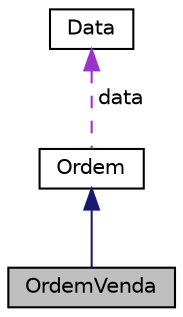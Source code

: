 digraph "OrdemVenda"
{
  edge [fontname="Helvetica",fontsize="10",labelfontname="Helvetica",labelfontsize="10"];
  node [fontname="Helvetica",fontsize="10",shape=record];
  Node2 [label="OrdemVenda",height=0.2,width=0.4,color="black", fillcolor="grey75", style="filled", fontcolor="black"];
  Node3 -> Node2 [dir="back",color="midnightblue",fontsize="10",style="solid",fontname="Helvetica"];
  Node3 [label="Ordem",height=0.2,width=0.4,color="black", fillcolor="white", style="filled",URL="$class_ordem.html",tooltip="An ordem. "];
  Node4 -> Node3 [dir="back",color="darkorchid3",fontsize="10",style="dashed",label=" data" ,fontname="Helvetica"];
  Node4 [label="Data",height=0.2,width=0.4,color="black", fillcolor="white", style="filled",URL="$class_data.html",tooltip="A data. "];
}

